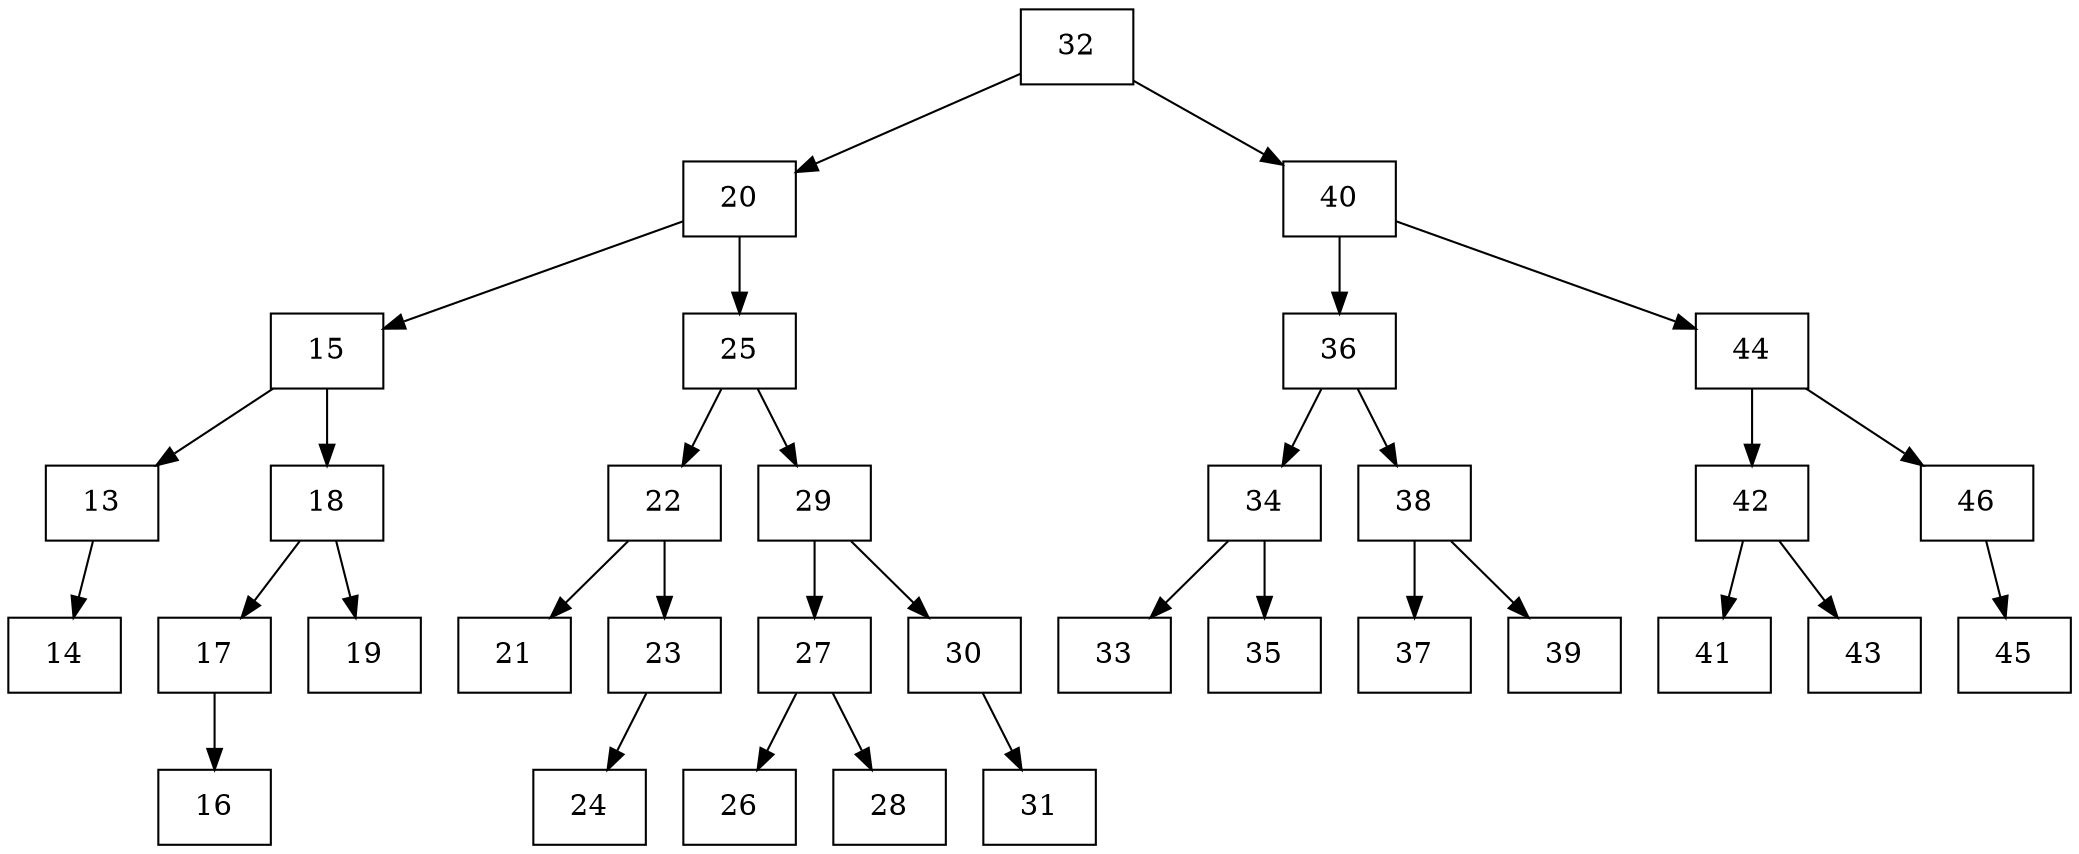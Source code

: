 digraph grafico{
rankdir=UD 
node[shape=box] 
concentrate=true 
nodo32[ shape=record, label ="32"];
nodo20[ shape=record, label ="20"];
nodo15[ shape=record, label ="15"];
nodo13[ shape=record, label ="13"];
nodo14[ shape=record, label ="14"];
nodo13->nodo14
nodo15->nodo13
nodo18[ shape=record, label ="18"];
nodo17[ shape=record, label ="17"];
nodo16[ shape=record, label ="16"];
nodo17->nodo16
nodo18->nodo17
nodo19[ shape=record, label ="19"];
nodo18->nodo19
nodo15->nodo18
nodo20->nodo15
nodo25[ shape=record, label ="25"];
nodo22[ shape=record, label ="22"];
nodo21[ shape=record, label ="21"];
nodo22->nodo21
nodo23[ shape=record, label ="23"];
nodo24[ shape=record, label ="24"];
nodo23->nodo24
nodo22->nodo23
nodo25->nodo22
nodo29[ shape=record, label ="29"];
nodo27[ shape=record, label ="27"];
nodo26[ shape=record, label ="26"];
nodo27->nodo26
nodo28[ shape=record, label ="28"];
nodo27->nodo28
nodo29->nodo27
nodo30[ shape=record, label ="30"];
nodo31[ shape=record, label ="31"];
nodo30->nodo31
nodo29->nodo30
nodo25->nodo29
nodo20->nodo25
nodo32->nodo20
nodo40[ shape=record, label ="40"];
nodo36[ shape=record, label ="36"];
nodo34[ shape=record, label ="34"];
nodo33[ shape=record, label ="33"];
nodo34->nodo33
nodo35[ shape=record, label ="35"];
nodo34->nodo35
nodo36->nodo34
nodo38[ shape=record, label ="38"];
nodo37[ shape=record, label ="37"];
nodo38->nodo37
nodo39[ shape=record, label ="39"];
nodo38->nodo39
nodo36->nodo38
nodo40->nodo36
nodo44[ shape=record, label ="44"];
nodo42[ shape=record, label ="42"];
nodo41[ shape=record, label ="41"];
nodo42->nodo41
nodo43[ shape=record, label ="43"];
nodo42->nodo43
nodo44->nodo42
nodo46[ shape=record, label ="46"];
nodo45[ shape=record, label ="45"];
nodo46->nodo45
nodo44->nodo46
nodo40->nodo44
nodo32->nodo40
}